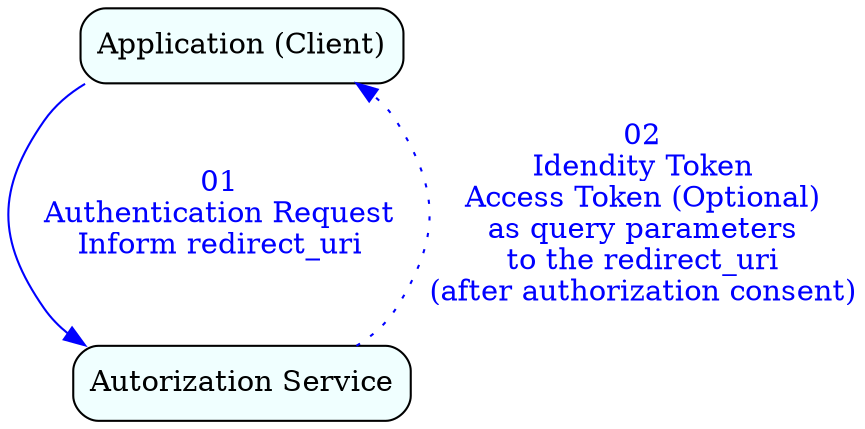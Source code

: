 
digraph identity_server_implicit_flow { 

  subgraph components{
    aize="4,4";
    node [style="filled,rounded", fillcolor="azure", shape="box"];
    client [label="Application (Client)"];
    authorization_service [label="Autorization Service"];
  }

  subgraph sequence{
    edge [color="blue", fontcolor="blue"];
    client -> authorization_service [label="01\nAuthentication Request\nInform redirect_uri"]
    authorization_service -> client [label="02\nIdendity Token\nAccess Token (Optional)\nas query parameters\nto the redirect_uri\n(after authorization consent)", style="dotted"]
  }

}
